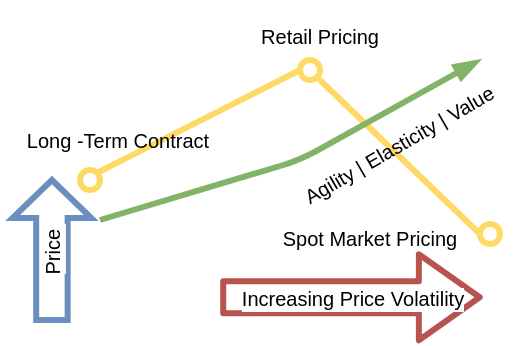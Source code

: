<mxfile version="10.7.3" type="github"><diagram id="mCOAnrKx57ZMJhp0W0J7" name="Page-1"><mxGraphModel dx="697" dy="358" grid="1" gridSize="10" guides="1" tooltips="1" connect="1" arrows="1" fold="1" page="1" pageScale="1" pageWidth="827" pageHeight="1169" math="0" shadow="0"><root><mxCell id="0"/><mxCell id="1" parent="0"/><mxCell id="BURcEhXKDIgKA0giNNfk-23" value="Spot Market Pricing" style="text;html=1;strokeColor=none;fillColor=none;align=center;verticalAlign=middle;whiteSpace=wrap;rounded=0;fontSize=10;fontStyle=0;strokeWidth=3;" vertex="1" parent="1"><mxGeometry x="150" y="147" width="110" height="24" as="geometry"/></mxCell><mxCell id="BURcEhXKDIgKA0giNNfk-36" value="" style="group;fontStyle=0;strokeWidth=3;fontSize=10;" vertex="1" connectable="0" parent="1"><mxGeometry x="20" y="130" width="258" height="70" as="geometry"/></mxCell><mxCell id="BURcEhXKDIgKA0giNNfk-13" value="Price&amp;nbsp;" style="html=1;align=center;verticalAlign=middle;shape=mxgraph.arrows2.arrow;dy=0.6;dx=19;direction=north;notch=0;flipV=0;horizontal=0;fontSize=10;fontStyle=0;rounded=1;labelBackgroundColor=#ffffff;endArrow=classic;endSize=8.33;strokeColor=#6c8ebf;strokeWidth=3;fillColor=none;" vertex="1" parent="BURcEhXKDIgKA0giNNfk-36"><mxGeometry x="6.293" width="39.329" height="70" as="geometry"/></mxCell><mxCell id="BURcEhXKDIgKA0giNNfk-24" value="Increasing Price Volatility" style="shape=flexArrow;endArrow=classic;html=1;endWidth=24;endSize=9.14;width=14;fontSize=10;fontStyle=0;fillColor=none;strokeColor=#b85450;strokeWidth=3;" edge="1" parent="BURcEhXKDIgKA0giNNfk-36"><mxGeometry width="50" height="50" relative="1" as="geometry"><mxPoint x="110.112" y="58.625" as="sourcePoint"/><mxPoint x="241.355" y="58.625" as="targetPoint"/></mxGeometry></mxCell><mxCell id="BURcEhXKDIgKA0giNNfk-17" value="" style="endArrow=none;html=1;fontSize=10;spacing=0;comic=0;strokeWidth=3;strokeColor=#FFD966;fontStyle=0" edge="1" parent="1" source="BURcEhXKDIgKA0giNNfk-27"><mxGeometry width="50" height="50" relative="1" as="geometry"><mxPoint x="50" y="130" as="sourcePoint"/><mxPoint x="180" y="80" as="targetPoint"/></mxGeometry></mxCell><mxCell id="BURcEhXKDIgKA0giNNfk-18" value="" style="endArrow=none;html=1;fontSize=10;strokeColor=#FFD966;strokeWidth=3;spacing=0;fontStyle=0;entryX=0;entryY=0.5;entryDx=0;entryDy=0;" edge="1" parent="1" target="BURcEhXKDIgKA0giNNfk-30"><mxGeometry width="50" height="50" relative="1" as="geometry"><mxPoint x="180" y="80" as="sourcePoint"/><mxPoint x="340" y="80" as="targetPoint"/></mxGeometry></mxCell><mxCell id="BURcEhXKDIgKA0giNNfk-27" value="" style="ellipse;whiteSpace=wrap;html=1;aspect=fixed;fontSize=10;rounded=1;strokeColor=#FFD966;strokeWidth=3;labelBackgroundColor=#ffffff;spacing=0;endArrow=none;fontStyle=0" vertex="1" parent="1"><mxGeometry x="170" y="70" width="10" height="10" as="geometry"/></mxCell><mxCell id="BURcEhXKDIgKA0giNNfk-28" value="" style="endArrow=none;html=1;fontSize=10;spacing=0;comic=0;strokeWidth=3;strokeColor=#FFD966;fontStyle=0;entryX=0;entryY=0.5;entryDx=0;entryDy=0;exitX=1;exitY=0;exitDx=0;exitDy=0;" edge="1" parent="1" source="BURcEhXKDIgKA0giNNfk-29" target="BURcEhXKDIgKA0giNNfk-27"><mxGeometry width="50" height="50" relative="1" as="geometry"><mxPoint x="50" y="130" as="sourcePoint"/><mxPoint x="180" y="80" as="targetPoint"/></mxGeometry></mxCell><mxCell id="BURcEhXKDIgKA0giNNfk-29" value="" style="ellipse;whiteSpace=wrap;html=1;aspect=fixed;fontSize=10;rounded=1;strokeColor=#FFD966;strokeWidth=3;labelBackgroundColor=#ffffff;spacing=0;endArrow=none;fontStyle=0" vertex="1" parent="1"><mxGeometry x="60" y="125" width="10" height="10" as="geometry"/></mxCell><mxCell id="BURcEhXKDIgKA0giNNfk-30" value="" style="ellipse;whiteSpace=wrap;html=1;aspect=fixed;fontSize=10;rounded=1;strokeColor=#FFD966;strokeWidth=3;labelBackgroundColor=#ffffff;spacing=0;endArrow=none;fontStyle=0" vertex="1" parent="1"><mxGeometry x="260" y="152" width="10" height="10" as="geometry"/></mxCell><mxCell id="BURcEhXKDIgKA0giNNfk-32" value="Agility | Elasticity | Value" style="text;html=1;strokeColor=none;fillColor=none;align=center;verticalAlign=middle;whiteSpace=wrap;rounded=0;fontSize=10;rotation=-30;fontStyle=0;strokeWidth=3;" vertex="1" parent="1"><mxGeometry x="157" y="102" width="125" height="20" as="geometry"/></mxCell><mxCell id="BURcEhXKDIgKA0giNNfk-21" value="Long -Term Contract" style="text;html=1;strokeColor=none;fillColor=none;align=center;verticalAlign=middle;whiteSpace=wrap;rounded=0;fontSize=10;fontStyle=0;strokeWidth=3;" vertex="1" parent="1"><mxGeometry x="30" y="100" width="98" height="20" as="geometry"/></mxCell><mxCell id="BURcEhXKDIgKA0giNNfk-37" value="" style="group;fontStyle=0;strokeWidth=3;fontSize=10;" vertex="1" connectable="0" parent="1"><mxGeometry x="130" y="40" width="100" height="70" as="geometry"/></mxCell><mxCell id="BURcEhXKDIgKA0giNNfk-22" value="Retail Pricing" style="text;html=1;strokeColor=none;fillColor=none;align=center;verticalAlign=middle;whiteSpace=wrap;rounded=0;fontSize=10;fontStyle=0;strokeWidth=3;" vertex="1" parent="BURcEhXKDIgKA0giNNfk-37"><mxGeometry y="8" width="100" height="20" as="geometry"/></mxCell><mxCell id="BURcEhXKDIgKA0giNNfk-31" value="" style="endArrow=blockThin;html=1;strokeColor=#82b366;strokeWidth=3;fillColor=#d5e8d4;fontSize=10;endFill=1;fontStyle=0" edge="1" parent="BURcEhXKDIgKA0giNNfk-37"><mxGeometry width="50" height="50" relative="1" as="geometry"><mxPoint x="-60" y="110" as="sourcePoint"/><mxPoint x="130" y="30" as="targetPoint"/><Array as="points"><mxPoint x="40" y="80"/></Array></mxGeometry></mxCell></root></mxGraphModel></diagram></mxfile>